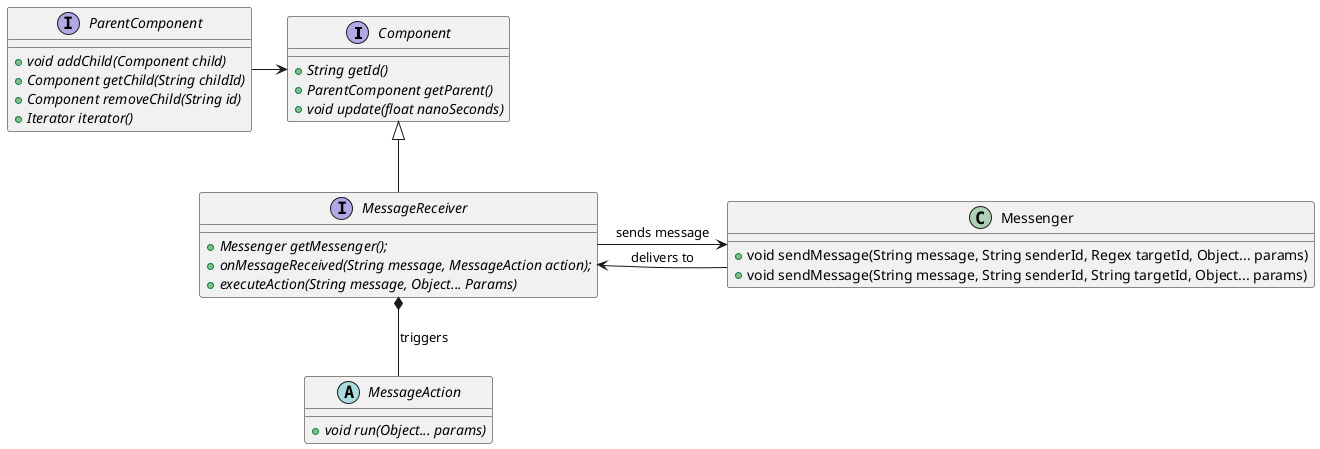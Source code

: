 @startuml
interface Component {
    +{abstract}String getId()
    +{abstract}ParentComponent getParent()
    +{abstract}void update(float nanoSeconds)
}
interface ParentComponent {
    +{abstract}void addChild(Component child)
    +{abstract}Component getChild(String childId)
    +{abstract}Component removeChild(String id)
    +{abstract}Iterator iterator()
}
ParentComponent -> Component
class Messenger {
    +void sendMessage(String message, String senderId, Regex targetId, Object... params)
    +void sendMessage(String message, String senderId, String targetId, Object... params)
}
interface MessageReceiver extends Component {
    +{abstract}Messenger getMessenger();
    +{abstract}onMessageReceived(String message, MessageAction action);
    +{abstract}executeAction(String message, Object... Params)
}
abstract class MessageAction{
    +{abstract}void run(Object... params)
}
MessageReceiver -> Messenger : sends message
Messenger -> MessageReceiver : delivers to
MessageReceiver *-- MessageAction : triggers
@enduml
